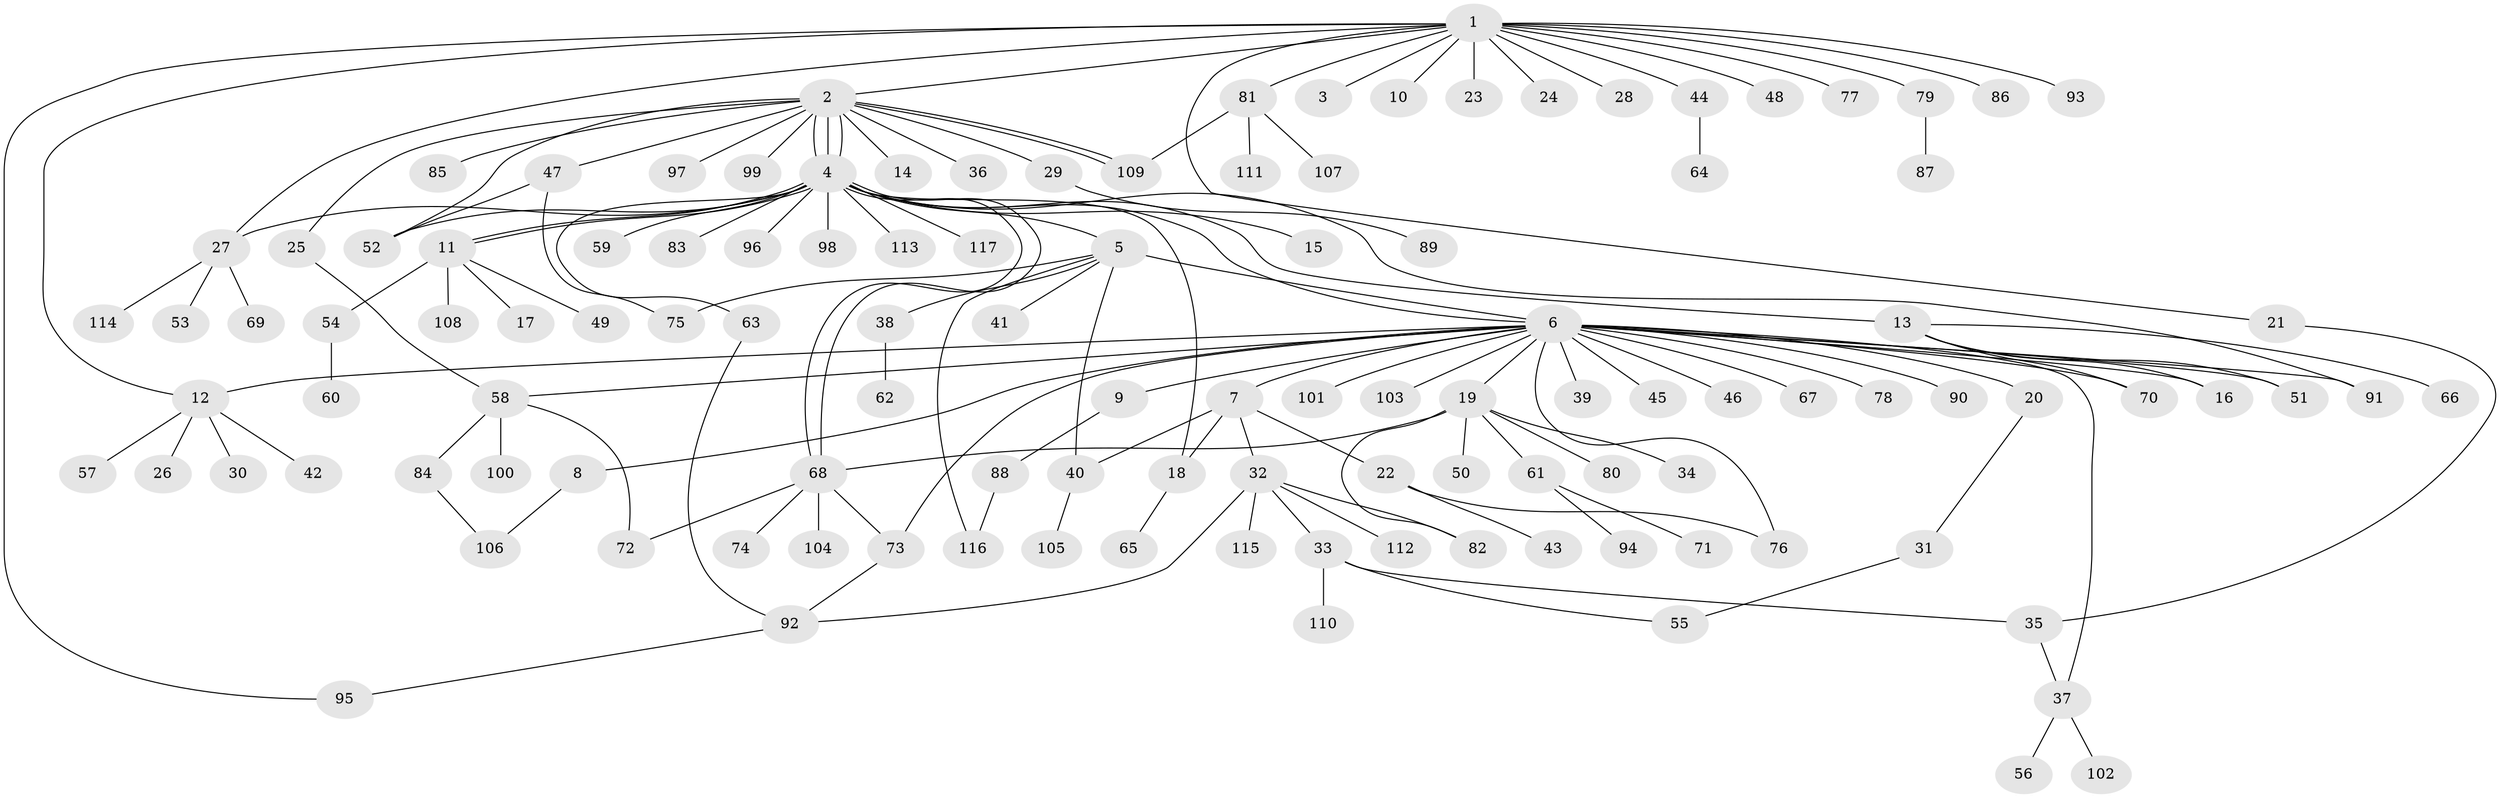 // Generated by graph-tools (version 1.1) at 2025/47/03/09/25 04:47:35]
// undirected, 117 vertices, 148 edges
graph export_dot {
graph [start="1"]
  node [color=gray90,style=filled];
  1;
  2;
  3;
  4;
  5;
  6;
  7;
  8;
  9;
  10;
  11;
  12;
  13;
  14;
  15;
  16;
  17;
  18;
  19;
  20;
  21;
  22;
  23;
  24;
  25;
  26;
  27;
  28;
  29;
  30;
  31;
  32;
  33;
  34;
  35;
  36;
  37;
  38;
  39;
  40;
  41;
  42;
  43;
  44;
  45;
  46;
  47;
  48;
  49;
  50;
  51;
  52;
  53;
  54;
  55;
  56;
  57;
  58;
  59;
  60;
  61;
  62;
  63;
  64;
  65;
  66;
  67;
  68;
  69;
  70;
  71;
  72;
  73;
  74;
  75;
  76;
  77;
  78;
  79;
  80;
  81;
  82;
  83;
  84;
  85;
  86;
  87;
  88;
  89;
  90;
  91;
  92;
  93;
  94;
  95;
  96;
  97;
  98;
  99;
  100;
  101;
  102;
  103;
  104;
  105;
  106;
  107;
  108;
  109;
  110;
  111;
  112;
  113;
  114;
  115;
  116;
  117;
  1 -- 2;
  1 -- 3;
  1 -- 10;
  1 -- 12;
  1 -- 21;
  1 -- 23;
  1 -- 24;
  1 -- 27;
  1 -- 28;
  1 -- 44;
  1 -- 48;
  1 -- 77;
  1 -- 79;
  1 -- 81;
  1 -- 86;
  1 -- 93;
  1 -- 95;
  2 -- 4;
  2 -- 4;
  2 -- 4;
  2 -- 14;
  2 -- 25;
  2 -- 29;
  2 -- 36;
  2 -- 47;
  2 -- 52;
  2 -- 85;
  2 -- 97;
  2 -- 99;
  2 -- 109;
  2 -- 109;
  4 -- 5;
  4 -- 6;
  4 -- 11;
  4 -- 11;
  4 -- 13;
  4 -- 15;
  4 -- 18;
  4 -- 27;
  4 -- 52;
  4 -- 59;
  4 -- 63;
  4 -- 68;
  4 -- 68;
  4 -- 83;
  4 -- 91;
  4 -- 96;
  4 -- 98;
  4 -- 113;
  4 -- 117;
  5 -- 6;
  5 -- 38;
  5 -- 40;
  5 -- 41;
  5 -- 75;
  5 -- 116;
  6 -- 7;
  6 -- 8;
  6 -- 9;
  6 -- 12;
  6 -- 16;
  6 -- 19;
  6 -- 20;
  6 -- 37;
  6 -- 39;
  6 -- 45;
  6 -- 46;
  6 -- 51;
  6 -- 58;
  6 -- 67;
  6 -- 70;
  6 -- 73;
  6 -- 76;
  6 -- 78;
  6 -- 90;
  6 -- 91;
  6 -- 101;
  6 -- 103;
  7 -- 18;
  7 -- 22;
  7 -- 32;
  7 -- 40;
  8 -- 106;
  9 -- 88;
  11 -- 17;
  11 -- 49;
  11 -- 54;
  11 -- 108;
  12 -- 26;
  12 -- 30;
  12 -- 42;
  12 -- 57;
  13 -- 16;
  13 -- 51;
  13 -- 66;
  13 -- 70;
  18 -- 65;
  19 -- 34;
  19 -- 50;
  19 -- 61;
  19 -- 68;
  19 -- 80;
  19 -- 82;
  20 -- 31;
  21 -- 35;
  22 -- 43;
  22 -- 76;
  25 -- 58;
  27 -- 53;
  27 -- 69;
  27 -- 114;
  29 -- 89;
  31 -- 55;
  32 -- 33;
  32 -- 82;
  32 -- 92;
  32 -- 112;
  32 -- 115;
  33 -- 35;
  33 -- 55;
  33 -- 110;
  35 -- 37;
  37 -- 56;
  37 -- 102;
  38 -- 62;
  40 -- 105;
  44 -- 64;
  47 -- 52;
  47 -- 75;
  54 -- 60;
  58 -- 72;
  58 -- 84;
  58 -- 100;
  61 -- 71;
  61 -- 94;
  63 -- 92;
  68 -- 72;
  68 -- 73;
  68 -- 74;
  68 -- 104;
  73 -- 92;
  79 -- 87;
  81 -- 107;
  81 -- 109;
  81 -- 111;
  84 -- 106;
  88 -- 116;
  92 -- 95;
}
